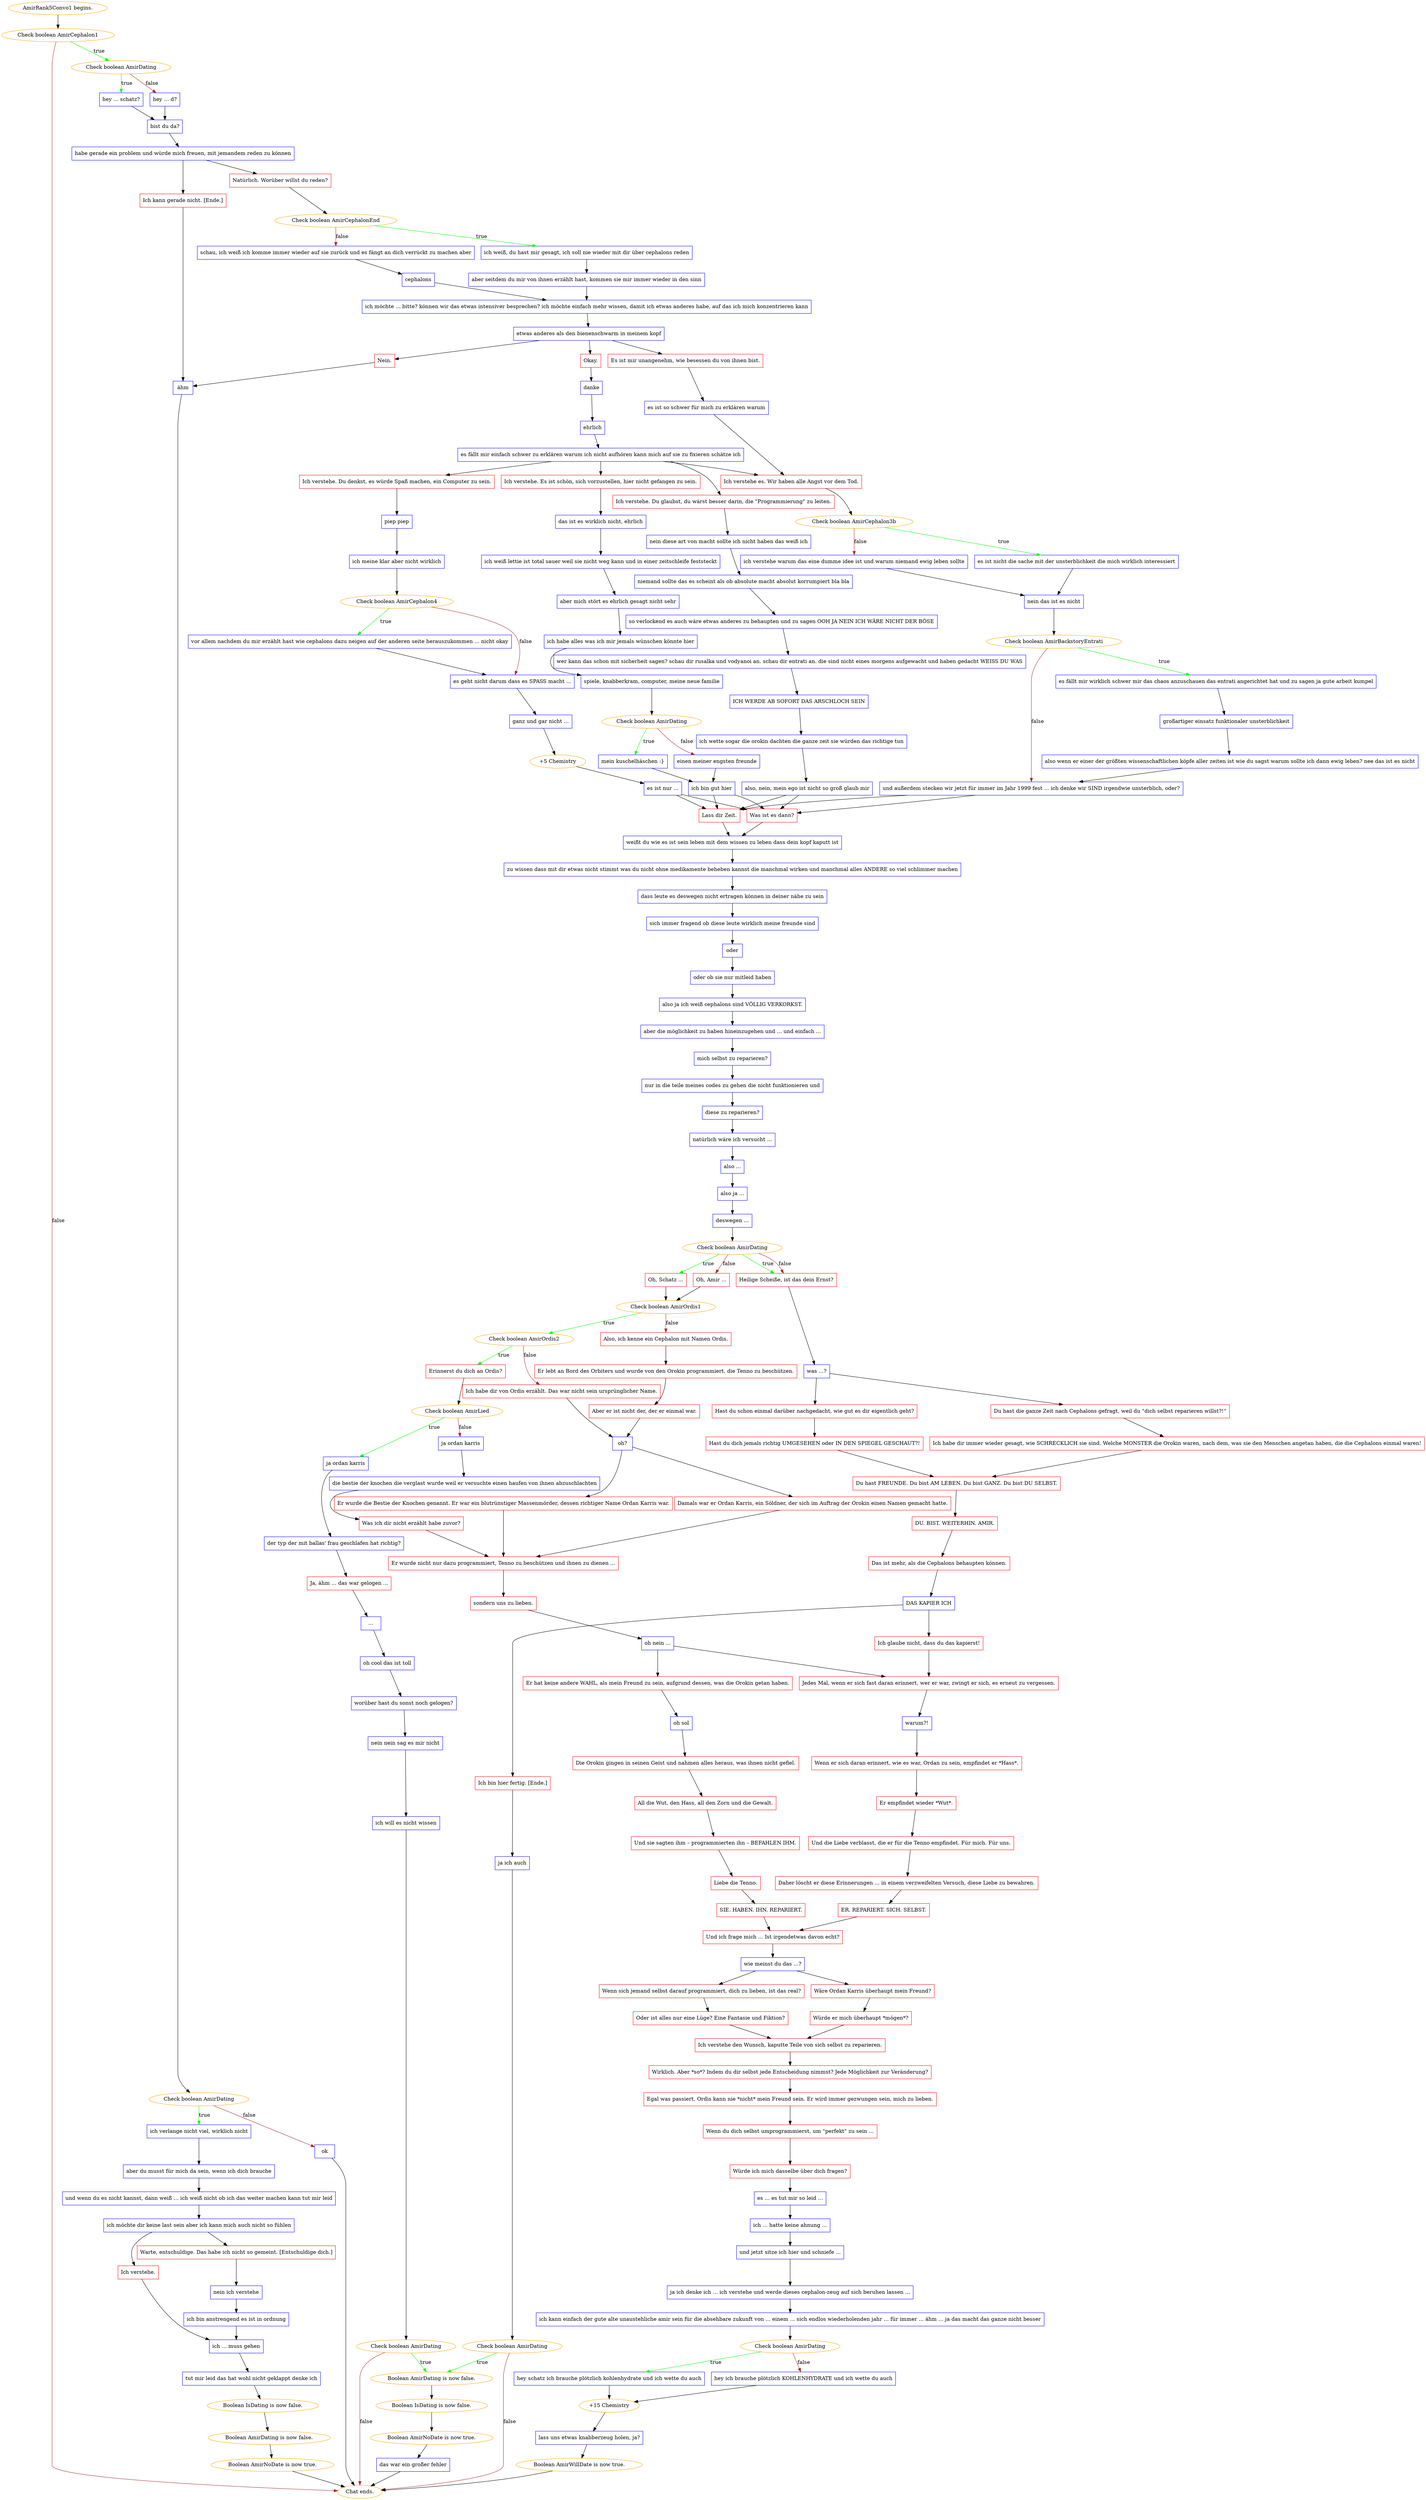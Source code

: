 digraph {
	"AmirRank5Convo1 begins." [color=orange];
		"AmirRank5Convo1 begins." -> j548119213;
	j548119213 [label="Check boolean AmirCephalon1",color=orange];
		j548119213 -> j222941914 [label=true,color=green];
		j548119213 -> "Chat ends." [label=false,color=brown];
	j222941914 [label="Check boolean AmirDating",color=orange];
		j222941914 -> j3731232379 [label=true,color=green];
		j222941914 -> j1852003297 [label=false,color=brown];
	"Chat ends." [color=orange];
	j3731232379 [label="hey ... schatz?",shape=box,color=blue];
		j3731232379 -> j2567835848;
	j1852003297 [label="hey ... d?",shape=box,color=blue];
		j1852003297 -> j2567835848;
	j2567835848 [label="bist du da?",shape=box,color=blue];
		j2567835848 -> j1344769231;
	j1344769231 [label="habe gerade ein problem und würde mich freuen, mit jemandem reden zu können",shape=box,color=blue];
		j1344769231 -> j811234074;
		j1344769231 -> j1412263497;
	j811234074 [label="Ich kann gerade nicht. [Ende.]",shape=box,color=red];
		j811234074 -> j2457840772;
	j1412263497 [label="Natürlich. Worüber willst du reden?",shape=box,color=red];
		j1412263497 -> j20396458;
	j2457840772 [label="ähm",shape=box,color=blue];
		j2457840772 -> j674761093;
	j20396458 [label="Check boolean AmirCephalonEnd",color=orange];
		j20396458 -> j1404367608 [label=true,color=green];
		j20396458 -> j1229467813 [label=false,color=brown];
	j674761093 [label="Check boolean AmirDating",color=orange];
		j674761093 -> j2190566859 [label=true,color=green];
		j674761093 -> j2346536463 [label=false,color=brown];
	j1404367608 [label="ich weiß, du hast mir gesagt, ich soll nie wieder mit dir über cephalons reden",shape=box,color=blue];
		j1404367608 -> j1813246417;
	j1229467813 [label="schau, ich weiß ich komme immer wieder auf sie zurück und es fängt an dich verrückt zu machen aber",shape=box,color=blue];
		j1229467813 -> j899638356;
	j2190566859 [label="ich verlange nicht viel, wirklich nicht",shape=box,color=blue];
		j2190566859 -> j3765909949;
	j2346536463 [label="ok",shape=box,color=blue];
		j2346536463 -> "Chat ends.";
	j1813246417 [label="aber seitdem du mir von ihnen erzählt hast, kommen sie mir immer wieder in den sinn",shape=box,color=blue];
		j1813246417 -> j938248272;
	j899638356 [label="cephalons",shape=box,color=blue];
		j899638356 -> j938248272;
	j3765909949 [label="aber du musst für mich da sein, wenn ich dich brauche",shape=box,color=blue];
		j3765909949 -> j508572973;
	j938248272 [label="ich möchte ... bitte? können wir das etwas intensiver besprechen? ich möchte einfach mehr wissen, damit ich etwas anderes habe, auf das ich mich konzentrieren kann",shape=box,color=blue];
		j938248272 -> j3865106736;
	j508572973 [label="und wenn du es nicht kannst, dann weiß ... ich weiß nicht ob ich das weiter machen kann tut mir leid",shape=box,color=blue];
		j508572973 -> j971125478;
	j3865106736 [label="etwas anderes als den bienenschwarm in meinem kopf",shape=box,color=blue];
		j3865106736 -> j2207500616;
		j3865106736 -> j3797580810;
		j3865106736 -> j3651493293;
	j971125478 [label="ich möchte dir keine last sein aber ich kann mich auch nicht so fühlen",shape=box,color=blue];
		j971125478 -> j1642710530;
		j971125478 -> j2290528544;
	j2207500616 [label="Nein.",shape=box,color=red];
		j2207500616 -> j2457840772;
	j3797580810 [label="Okay.",shape=box,color=red];
		j3797580810 -> j624362318;
	j3651493293 [label="Es ist mir unangenehm, wie besessen du von ihnen bist.",shape=box,color=red];
		j3651493293 -> j3459986832;
	j1642710530 [label="Ich verstehe.",shape=box,color=red];
		j1642710530 -> j4105459885;
	j2290528544 [label="Warte, entschuldige. Das habe ich nicht so gemeint. [Entschuldige dich.]",shape=box,color=red];
		j2290528544 -> j1517159728;
	j624362318 [label="danke",shape=box,color=blue];
		j624362318 -> j1013357526;
	j3459986832 [label="es ist so schwer für mich zu erklären warum",shape=box,color=blue];
		j3459986832 -> j1387898752;
	j4105459885 [label="ich ... muss gehen",shape=box,color=blue];
		j4105459885 -> j2200115477;
	j1517159728 [label="nein ich verstehe",shape=box,color=blue];
		j1517159728 -> j3299485554;
	j1013357526 [label="ehrlich",shape=box,color=blue];
		j1013357526 -> j1997065491;
	j1387898752 [label="Ich verstehe es. Wir haben alle Angst vor dem Tod.",shape=box,color=red];
		j1387898752 -> j492228751;
	j2200115477 [label="tut mir leid das hat wohl nicht geklappt denke ich",shape=box,color=blue];
		j2200115477 -> j2483279661;
	j3299485554 [label="ich bin anstrengend es ist in ordnung",shape=box,color=blue];
		j3299485554 -> j4105459885;
	j1997065491 [label="es fällt mir einfach schwer zu erklären warum ich nicht aufhören kann mich auf sie zu fixieren schätze ich",shape=box,color=blue];
		j1997065491 -> j1387898752;
		j1997065491 -> j2928261645;
		j1997065491 -> j802645188;
		j1997065491 -> j435046684;
	j492228751 [label="Check boolean AmirCephalon3b",color=orange];
		j492228751 -> j3944831717 [label=true,color=green];
		j492228751 -> j3674033251 [label=false,color=brown];
	j2483279661 [label="Boolean IsDating is now false.",color=orange];
		j2483279661 -> j911677755;
	j2928261645 [label="Ich verstehe. Es ist schön, sich vorzustellen, hier nicht gefangen zu sein.",shape=box,color=red];
		j2928261645 -> j1245309334;
	j802645188 [label="Ich verstehe. Du glaubst, du wärst besser darin, die \"Programmierung\" zu leiten.",shape=box,color=red];
		j802645188 -> j849101657;
	j435046684 [label="Ich verstehe. Du denkst, es würde Spaß machen, ein Computer zu sein.",shape=box,color=red];
		j435046684 -> j1194055449;
	j3944831717 [label="es ist nicht die sache mit der unsterblichkeit die mich wirklich interessiert",shape=box,color=blue];
		j3944831717 -> j1037990973;
	j3674033251 [label="ich verstehe warum das eine dumme idee ist und warum niemand ewig leben sollte",shape=box,color=blue];
		j3674033251 -> j1037990973;
	j911677755 [label="Boolean AmirDating is now false.",color=orange];
		j911677755 -> j1438323710;
	j1245309334 [label="das ist es wirklich nicht, ehrlich",shape=box,color=blue];
		j1245309334 -> j2868897296;
	j849101657 [label="nein diese art von macht sollte ich nicht haben das weiß ich",shape=box,color=blue];
		j849101657 -> j521614758;
	j1194055449 [label="piep piep",shape=box,color=blue];
		j1194055449 -> j3999463933;
	j1037990973 [label="nein das ist es nicht",shape=box,color=blue];
		j1037990973 -> j427368731;
	j1438323710 [label="Boolean AmirNoDate is now true.",color=orange];
		j1438323710 -> "Chat ends.";
	j2868897296 [label="ich weiß lettie ist total sauer weil sie nicht weg kann und in einer zeitschleife feststeckt",shape=box,color=blue];
		j2868897296 -> j1215661000;
	j521614758 [label="niemand sollte das es scheint als ob absolute macht absolut korrumpiert bla bla",shape=box,color=blue];
		j521614758 -> j1873633120;
	j3999463933 [label="ich meine klar aber nicht wirklich",shape=box,color=blue];
		j3999463933 -> j3210509153;
	j427368731 [label="Check boolean AmirBackstoryEntrati",color=orange];
		j427368731 -> j620880264 [label=true,color=green];
		j427368731 -> j980403239 [label=false,color=brown];
	j1215661000 [label="aber mich stört es ehrlich gesagt nicht sehr",shape=box,color=blue];
		j1215661000 -> j1957094147;
	j1873633120 [label="so verlockend es auch wäre etwas anderes zu behaupten und zu sagen OOH JA NEIN ICH WÄRE NICHT DER BÖSE",shape=box,color=blue];
		j1873633120 -> j4215338555;
	j3210509153 [label="Check boolean AmirCephalon4",color=orange];
		j3210509153 -> j595628814 [label=true,color=green];
		j3210509153 -> j3920996165 [label=false,color=brown];
	j620880264 [label="es fällt mir wirklich schwer mir das chaos anzuschauen das entrati angerichtet hat und zu sagen ja gute arbeit kumpel",shape=box,color=blue];
		j620880264 -> j3068631252;
	j980403239 [label="und außerdem stecken wir jetzt für immer im Jahr 1999 fest ... ich denke wir SIND irgendwie unsterblich, oder?",shape=box,color=blue];
		j980403239 -> j1332243830;
		j980403239 -> j1383279114;
	j1957094147 [label="ich habe alles was ich mir jemals wünschen könnte hier",shape=box,color=blue];
		j1957094147 -> j3330689665;
	j4215338555 [label="wer kann das schon mit sicherheit sagen? schau dir rusalka und vodyanoi an. schau dir entrati an. die sind nicht eines morgens aufgewacht und haben gedacht WEISS DU WAS",shape=box,color=blue];
		j4215338555 -> j3215317988;
	j595628814 [label="vor allem nachdem du mir erzählt hast wie cephalons dazu neigen auf der anderen seite herauszukommen ... nicht okay",shape=box,color=blue];
		j595628814 -> j3920996165;
	j3920996165 [label="es geht nicht darum dass es SPASS macht ...",shape=box,color=blue];
		j3920996165 -> j4071324302;
	j3068631252 [label="großartiger einsatz funktionaler unsterblichkeit",shape=box,color=blue];
		j3068631252 -> j3295946920;
	j1332243830 [label="Lass dir Zeit.",shape=box,color=red];
		j1332243830 -> j2193421724;
	j1383279114 [label="Was ist es dann?",shape=box,color=red];
		j1383279114 -> j2193421724;
	j3330689665 [label="spiele, knabberkram, computer, meine neue familie",shape=box,color=blue];
		j3330689665 -> j3960698465;
	j3215317988 [label="ICH WERDE AB SOFORT DAS ARSCHLOCH SEIN",shape=box,color=blue];
		j3215317988 -> j415517994;
	j4071324302 [label="ganz und gar nicht ...",shape=box,color=blue];
		j4071324302 -> j1610121667;
	j3295946920 [label="also wenn er einer der größten wissenschaftlichen köpfe aller zeiten ist wie du sagst warum sollte ich dann ewig leben? nee das ist es nicht",shape=box,color=blue];
		j3295946920 -> j980403239;
	j2193421724 [label="weißt du wie es ist sein leben mit dem wissen zu leben dass dein kopf kaputt ist",shape=box,color=blue];
		j2193421724 -> j1423022450;
	j3960698465 [label="Check boolean AmirDating",color=orange];
		j3960698465 -> j3998736034 [label=true,color=green];
		j3960698465 -> j2014316707 [label=false,color=brown];
	j415517994 [label="ich wette sogar die orokin dachten die ganze zeit sie würden das richtige tun",shape=box,color=blue];
		j415517994 -> j883784689;
	j1610121667 [label="+5 Chemistry",color=orange];
		j1610121667 -> j1323788576;
	j1423022450 [label="zu wissen dass mit dir etwas nicht stimmt was du nicht ohne medikamente beheben kannst die manchmal wirken und manchmal alles ANDERE so viel schlimmer machen",shape=box,color=blue];
		j1423022450 -> j456280103;
	j3998736034 [label="mein kuschelhäschen :}",shape=box,color=blue];
		j3998736034 -> j976884990;
	j2014316707 [label="einen meiner engsten freunde",shape=box,color=blue];
		j2014316707 -> j976884990;
	j883784689 [label="also, nein, mein ego ist nicht so groß glaub mir",shape=box,color=blue];
		j883784689 -> j1332243830;
		j883784689 -> j1383279114;
	j1323788576 [label="es ist nur ...",shape=box,color=blue];
		j1323788576 -> j1332243830;
		j1323788576 -> j1383279114;
	j456280103 [label="dass leute es deswegen nicht ertragen können in deiner nähe zu sein",shape=box,color=blue];
		j456280103 -> j3482017445;
	j976884990 [label="ich bin gut hier",shape=box,color=blue];
		j976884990 -> j1332243830;
		j976884990 -> j1383279114;
	j3482017445 [label="sich immer fragend ob diese leute wirklich meine freunde sind",shape=box,color=blue];
		j3482017445 -> j86793531;
	j86793531 [label="oder",shape=box,color=blue];
		j86793531 -> j2133964976;
	j2133964976 [label="oder ob sie nur mitleid haben",shape=box,color=blue];
		j2133964976 -> j3837510225;
	j3837510225 [label="also ja ich weiß cephalons sind VÖLLIG VERKORKST.",shape=box,color=blue];
		j3837510225 -> j3782113005;
	j3782113005 [label="aber die möglichkeit zu haben hineinzugehen und ... und einfach ...",shape=box,color=blue];
		j3782113005 -> j3645422917;
	j3645422917 [label="mich selbst zu reparieren?",shape=box,color=blue];
		j3645422917 -> j3357888307;
	j3357888307 [label="nur in die teile meines codes zu gehen die nicht funktionieren und",shape=box,color=blue];
		j3357888307 -> j1129185532;
	j1129185532 [label="diese zu reparieren?",shape=box,color=blue];
		j1129185532 -> j2178590986;
	j2178590986 [label="natürlich wäre ich versucht ...",shape=box,color=blue];
		j2178590986 -> j234814444;
	j234814444 [label="also ...",shape=box,color=blue];
		j234814444 -> j2592259734;
	j2592259734 [label="also ja ...",shape=box,color=blue];
		j2592259734 -> j2571556348;
	j2571556348 [label="deswegen ...",shape=box,color=blue];
		j2571556348 -> j2665251816;
	j2665251816 [label="Check boolean AmirDating",color=orange];
		j2665251816 -> j1515615524 [label=true,color=green];
		j2665251816 -> j1275208135 [label=true,color=green];
		j2665251816 -> j1380125188 [label=false,color=brown];
		j2665251816 -> j1275208135 [label=false,color=brown];
	j1515615524 [label="Oh, Schatz ...",shape=box,color=red];
		j1515615524 -> j3233125665;
	j1275208135 [label="Heilige Scheiße, ist das dein Ernst?",shape=box,color=red];
		j1275208135 -> j1125750669;
	j1380125188 [label="Oh, Amir ...",shape=box,color=red];
		j1380125188 -> j3233125665;
	j3233125665 [label="Check boolean AmirOrdis1",color=orange];
		j3233125665 -> j2834773449 [label=true,color=green];
		j3233125665 -> j224937237 [label=false,color=brown];
	j1125750669 [label="was ...?",shape=box,color=blue];
		j1125750669 -> j904707205;
		j1125750669 -> j2993490992;
	j2834773449 [label="Check boolean AmirOrdis2",color=orange];
		j2834773449 -> j3011515730 [label=true,color=green];
		j2834773449 -> j3493132223 [label=false,color=brown];
	j224937237 [label="Also, ich kenne ein Cephalon mit Namen Ordis.",shape=box,color=red];
		j224937237 -> j872657198;
	j904707205 [label="Du hast die ganze Zeit nach Cephalons gefragt, weil du \"dich selbst reparieren willst?!\"",shape=box,color=red];
		j904707205 -> j1073428503;
	j2993490992 [label="Hast du schon einmal darüber nachgedacht, wie gut es dir eigentlich geht?",shape=box,color=red];
		j2993490992 -> j3765798112;
	j3011515730 [label="Erinnerst du dich an Ordis?",shape=box,color=red];
		j3011515730 -> j3415104230;
	j3493132223 [label="Ich habe dir von Ordis erzählt. Das war nicht sein ursprünglicher Name.",shape=box,color=red];
		j3493132223 -> j4029611381;
	j872657198 [label="Er lebt an Bord des Orbiters und wurde von den Orokin programmiert, die Tenno zu beschützen.",shape=box,color=red];
		j872657198 -> j506568296;
	j1073428503 [label="Ich habe dir immer wieder gesagt, wie SCHRECKLICH sie sind. Welche MONSTER die Orokin waren, nach dem, was sie den Menschen angetan haben, die die Cephalons einmal waren!",shape=box,color=red];
		j1073428503 -> j164972457;
	j3765798112 [label="Hast du dich jemals richtig UMGESEHEN oder IN DEN SPIEGEL GESCHAUT?!",shape=box,color=red];
		j3765798112 -> j164972457;
	j3415104230 [label="Check boolean AmirLied",color=orange];
		j3415104230 -> j2159401477 [label=true,color=green];
		j3415104230 -> j2436387084 [label=false,color=brown];
	j4029611381 [label="oh?",shape=box,color=blue];
		j4029611381 -> j3854222471;
		j4029611381 -> j1200613803;
	j506568296 [label="Aber er ist nicht der, der er einmal war.",shape=box,color=red];
		j506568296 -> j4029611381;
	j164972457 [label="Du hast FREUNDE. Du bist AM LEBEN. Du bist GANZ. Du bist DU SELBST.",shape=box,color=red];
		j164972457 -> j2314260101;
	j2159401477 [label="ja ordan karris",shape=box,color=blue];
		j2159401477 -> j1812635890;
	j2436387084 [label="ja ordan karris",shape=box,color=blue];
		j2436387084 -> j529237180;
	j3854222471 [label="Er wurde die Bestie der Knochen genannt. Er war ein blutrünstiger Massenmörder, dessen richtiger Name Ordan Karris war.",shape=box,color=red];
		j3854222471 -> j1120348945;
	j1200613803 [label="Damals war er Ordan Karris, ein Söldner, der sich im Auftrag der Orokin einen Namen gemacht hatte.",shape=box,color=red];
		j1200613803 -> j1120348945;
	j2314260101 [label="DU. BIST. WEITERHIN. AMIR.",shape=box,color=red];
		j2314260101 -> j1146131875;
	j1812635890 [label="der typ der mit ballas' frau geschlafen hat richtig?",shape=box,color=blue];
		j1812635890 -> j3386630210;
	j529237180 [label="die bestie der knochen die verglast wurde weil er versuchte einen haufen von ihnen abzuschlachten",shape=box,color=blue];
		j529237180 -> j758225323;
	j1120348945 [label="Er wurde nicht nur dazu programmiert, Tenno zu beschützen und ihnen zu dienen ...",shape=box,color=red];
		j1120348945 -> j1784606355;
	j1146131875 [label="Das ist mehr, als die Cephalons behaupten können.",shape=box,color=red];
		j1146131875 -> j3113985596;
	j3386630210 [label="Ja, ähm ... das war gelogen ...",shape=box,color=red];
		j3386630210 -> j2869607889;
	j758225323 [label="Was ich dir nicht erzählt habe zuvor?",shape=box,color=red];
		j758225323 -> j1120348945;
	j1784606355 [label="sondern uns zu lieben.",shape=box,color=red];
		j1784606355 -> j122370966;
	j3113985596 [label="DAS KAPIER ICH",shape=box,color=blue];
		j3113985596 -> j3218559403;
		j3113985596 -> j1115525669;
	j2869607889 [label="...",shape=box,color=blue];
		j2869607889 -> j2743463257;
	j122370966 [label="oh nein ...",shape=box,color=blue];
		j122370966 -> j1054414034;
		j122370966 -> j1678526162;
	j3218559403 [label="Ich bin hier fertig. [Ende.]",shape=box,color=red];
		j3218559403 -> j4167697001;
	j1115525669 [label="Ich glaube nicht, dass du das kapierst!",shape=box,color=red];
		j1115525669 -> j1678526162;
	j2743463257 [label="oh cool das ist toll",shape=box,color=blue];
		j2743463257 -> j1565350450;
	j1054414034 [label="Er hat keine andere WAHL, als mein Freund zu sein, aufgrund dessen, was die Orokin getan haben.",shape=box,color=red];
		j1054414034 -> j1225446233;
	j1678526162 [label="Jedes Mal, wenn er sich fast daran erinnert, wer er war, zwingt er sich, es erneut zu vergessen.",shape=box,color=red];
		j1678526162 -> j2505921636;
	j4167697001 [label="ja ich auch",shape=box,color=blue];
		j4167697001 -> j3876333833;
	j1565350450 [label="worüber hast du sonst noch gelogen?",shape=box,color=blue];
		j1565350450 -> j2411095988;
	j1225446233 [label="oh sol",shape=box,color=blue];
		j1225446233 -> j1771501589;
	j2505921636 [label="warum?!",shape=box,color=blue];
		j2505921636 -> j519952202;
	j3876333833 [label="Check boolean AmirDating",color=orange];
		j3876333833 -> j2280108718 [label=true,color=green];
		j3876333833 -> "Chat ends." [label=false,color=brown];
	j2411095988 [label="nein nein sag es mir nicht",shape=box,color=blue];
		j2411095988 -> j1709612847;
	j1771501589 [label="Die Orokin gingen in seinen Geist und nahmen alles heraus, was ihnen nicht gefiel.",shape=box,color=red];
		j1771501589 -> j245333089;
	j519952202 [label="Wenn er sich daran erinnert, wie es war, Ordan zu sein, empfindet er *Hass*.",shape=box,color=red];
		j519952202 -> j1002940570;
	j2280108718 [label="Boolean AmirDating is now false.",color=orange];
		j2280108718 -> j1385930492;
	j1709612847 [label="ich will es nicht wissen",shape=box,color=blue];
		j1709612847 -> j532489223;
	j245333089 [label="All die Wut, den Hass, all den Zorn und die Gewalt.",shape=box,color=red];
		j245333089 -> j2332662439;
	j1002940570 [label="Er empfindet wieder *Wut*.",shape=box,color=red];
		j1002940570 -> j3011449835;
	j1385930492 [label="Boolean IsDating is now false.",color=orange];
		j1385930492 -> j1310956599;
	j532489223 [label="Check boolean AmirDating",color=orange];
		j532489223 -> j2280108718 [label=true,color=green];
		j532489223 -> "Chat ends." [label=false,color=brown];
	j2332662439 [label="Und sie sagten ihm – programmierten ihn – BEFAHLEN IHM.",shape=box,color=red];
		j2332662439 -> j397284754;
	j3011449835 [label="Und die Liebe verblasst, die er für die Tenno empfindet. Für mich. Für uns.",shape=box,color=red];
		j3011449835 -> j4162181616;
	j1310956599 [label="Boolean AmirNoDate is now true.",color=orange];
		j1310956599 -> j640306619;
	j397284754 [label="Liebe die Tenno.",shape=box,color=red];
		j397284754 -> j2926549447;
	j4162181616 [label="Daher löscht er diese Erinnerungen ... in einem verzweifelten Versuch, diese Liebe zu bewahren.",shape=box,color=red];
		j4162181616 -> j597052446;
	j640306619 [label="das war ein großer fehler",shape=box,color=blue];
		j640306619 -> "Chat ends.";
	j2926549447 [label="SIE. HABEN. IHN. REPARIERT.",shape=box,color=red];
		j2926549447 -> j480865414;
	j597052446 [label="ER. REPARIERT. SICH. SELBST.",shape=box,color=red];
		j597052446 -> j480865414;
	j480865414 [label="Und ich frage mich ... Ist irgendetwas davon echt?",shape=box,color=red];
		j480865414 -> j3671370891;
	j3671370891 [label="wie meinst du das ...?",shape=box,color=blue];
		j3671370891 -> j4146909869;
		j3671370891 -> j2718360395;
	j4146909869 [label="Wäre Ordan Karris überhaupt mein Freund?",shape=box,color=red];
		j4146909869 -> j864131686;
	j2718360395 [label="Wenn sich jemand selbst darauf programmiert, dich zu lieben, ist das real?",shape=box,color=red];
		j2718360395 -> j3167666156;
	j864131686 [label="Würde er mich überhaupt *mögen*?",shape=box,color=red];
		j864131686 -> j2961271977;
	j3167666156 [label="Oder ist alles nur eine Lüge? Eine Fantasie und Fiktion?",shape=box,color=red];
		j3167666156 -> j2961271977;
	j2961271977 [label="Ich verstehe den Wunsch, kaputte Teile von sich selbst zu reparieren.",shape=box,color=red];
		j2961271977 -> j87704632;
	j87704632 [label="Wirklich. Aber *so*? Indem du dir selbst jede Entscheidung nimmst? Jede Möglichkeit zur Veränderung?",shape=box,color=red];
		j87704632 -> j4110831522;
	j4110831522 [label="Egal was passiert, Ordis kann nie *nicht* mein Freund sein. Er wird immer gezwungen sein, mich zu lieben.",shape=box,color=red];
		j4110831522 -> j691430139;
	j691430139 [label="Wenn du dich selbst umprogrammierst, um \"perfekt\" zu sein ...",shape=box,color=red];
		j691430139 -> j364642867;
	j364642867 [label="Würde ich mich dasselbe über dich fragen?",shape=box,color=red];
		j364642867 -> j1332301277;
	j1332301277 [label="es ... es tut mir so leid ...",shape=box,color=blue];
		j1332301277 -> j3645413720;
	j3645413720 [label="ich ... hatte keine ahnung ...",shape=box,color=blue];
		j3645413720 -> j3170382171;
	j3170382171 [label="und jetzt sitze ich hier und schniefe ...",shape=box,color=blue];
		j3170382171 -> j3271336806;
	j3271336806 [label="ja ich denke ich ... ich verstehe und werde dieses cephalon-zeug auf sich beruhen lassen ...",shape=box,color=blue];
		j3271336806 -> j1955389015;
	j1955389015 [label="ich kann einfach der gute alte unaustehliche amir sein für die absehbare zukunft von ... einem ... sich endlos wiederholenden jahr ... für immer ... ähm ... ja das macht das ganze nicht besser",shape=box,color=blue];
		j1955389015 -> j1832888177;
	j1832888177 [label="Check boolean AmirDating",color=orange];
		j1832888177 -> j2688852661 [label=true,color=green];
		j1832888177 -> j2429542630 [label=false,color=brown];
	j2688852661 [label="hey schatz ich brauche plötzlich kohlenhydrate und ich wette du auch",shape=box,color=blue];
		j2688852661 -> j3343545109;
	j2429542630 [label="hey ich brauche plötzlich KOHLENHYDRATE und ich wette du auch",shape=box,color=blue];
		j2429542630 -> j3343545109;
	j3343545109 [label="+15 Chemistry",color=orange];
		j3343545109 -> j1683184921;
	j1683184921 [label="lass uns etwas knabberzeug holen, ja?",shape=box,color=blue];
		j1683184921 -> j1538486228;
	j1538486228 [label="Boolean AmirWillDate is now true.",color=orange];
		j1538486228 -> "Chat ends.";
}